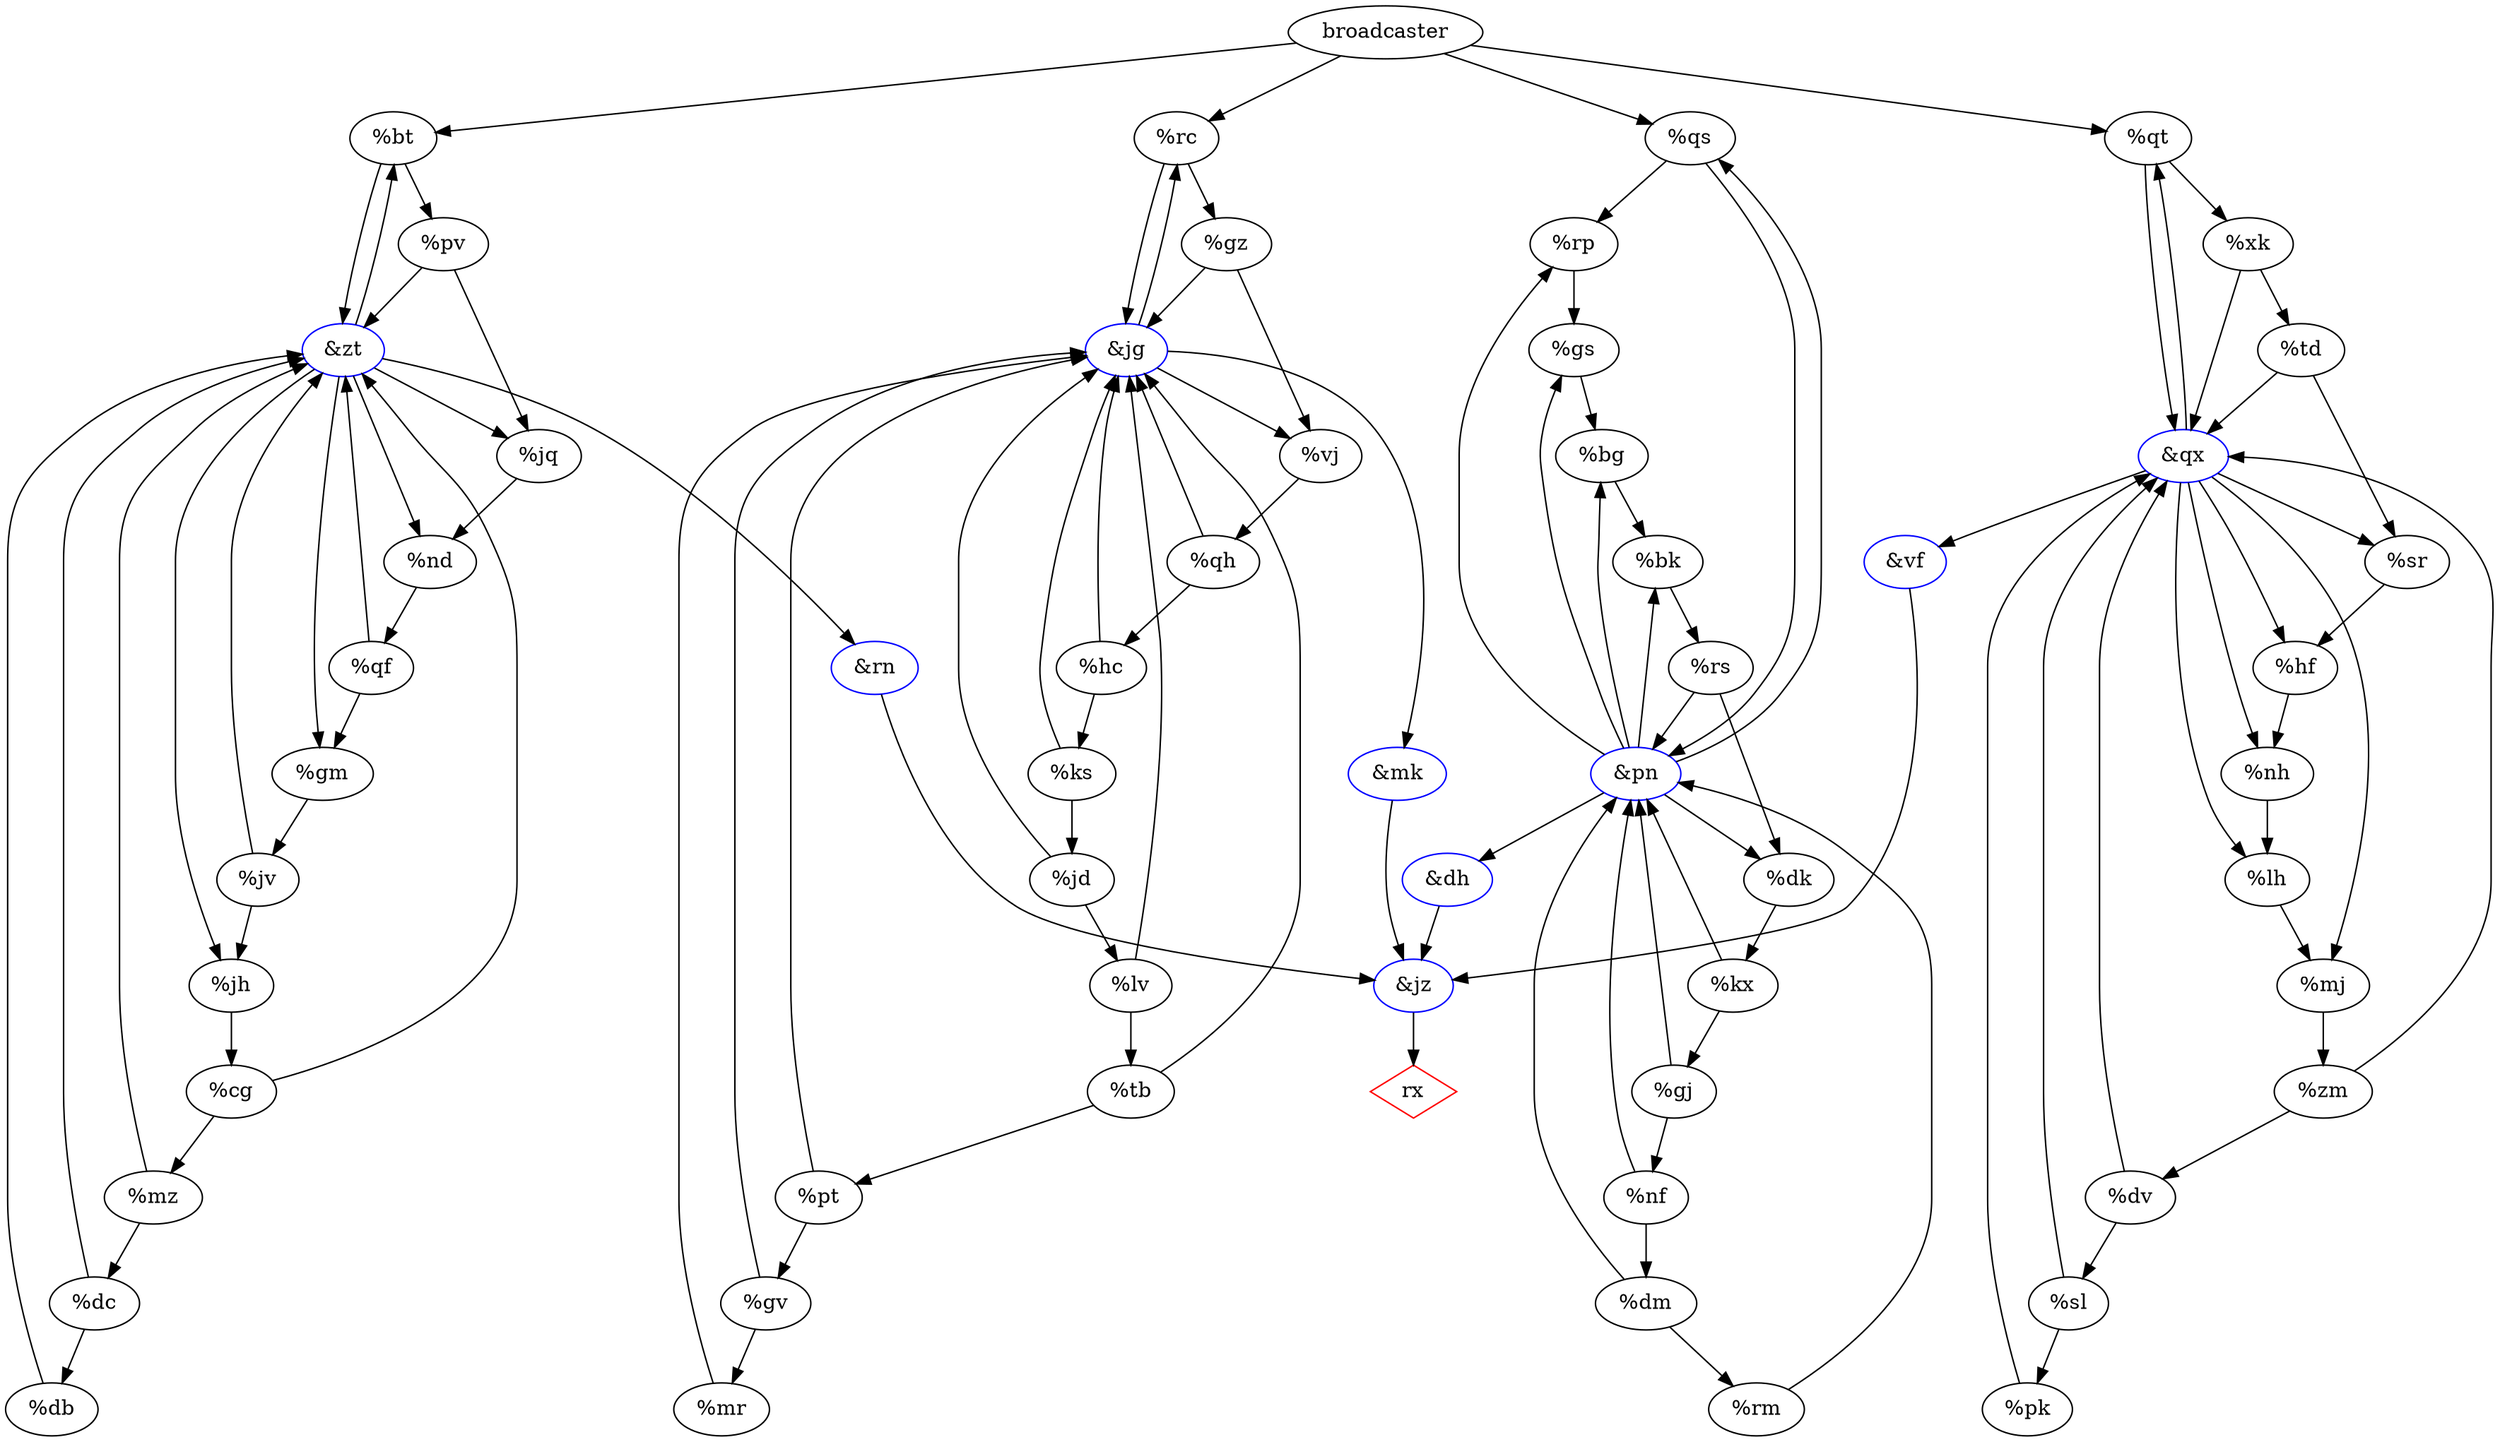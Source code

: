 digraph G {

  v0 [label="broadcaster"]
  v1 [label="%bt"]
  v2 [label="%rc"]
  v3 [label="%qs"]
  v4 [label="%qt"]
  v5 [label="%pv"]
  v6 [label="&zt",color="blue"]
  v7 [label="%gz"]
  v8 [label="&jg",color="blue"]
  v9 [label="%rp"]
  v10 [label="&pn",color="blue"]
  v11 [label="&qx",color="blue"]
  v12 [label="%xk"]
  v13 [label="%jq"]
  v14 [label="&rn",color="blue"]
  v15 [label="%nd"]
  v16 [label="%jh"]
  v17 [label="%gm"]
  v18 [label="%vj"]
  v19 [label="&mk",color="blue"]
  v20 [label="%gs"]
  v21 [label="&dh",color="blue"]
  v22 [label="%dk"]
  v23 [label="%bg"]
  v24 [label="%bk"]
  v25 [label="%lh"]
  v26 [label="&vf",color="blue"]
  v27 [label="%hf"]
  v28 [label="%nh"]
  v29 [label="%sr"]
  v30 [label="%mj"]
  v31 [label="%td"]
  v32 [label="&jz",color="blue"]
  v33 [label="%qf"]
  v34 [label="%cg"]
  v35 [label="%jv"]
  v36 [label="%qh"]
  v37 [label="%kx"]
  v38 [label="%rs"]
  v39 [label="%zm"]
  v40 [label="rx",color="red",shape="diamond"]
  v41 [label="%mz"]
  v42 [label="%hc"]
  v43 [label="%gj"]
  v44 [label="%dv"]
  v45 [label="%dc"]
  v46 [label="%ks"]
  v47 [label="%nf"]
  v48 [label="%sl"]
  v49 [label="%db"]
  v50 [label="%jd"]
  v51 [label="%dm"]
  v52 [label="%pk"]
  v53 [label="%lv"]
  v54 [label="%rm"]
  v55 [label="%tb"]
  v56 [label="%pt"]
  v57 [label="%gv"]
  v58 [label="%mr"]

  v0 -> v1
  v0 -> v2
  v0 -> v3
  v0 -> v4
  v1 -> v5
  v1 -> v6
  v2 -> v7
  v2 -> v8
  v3 -> v9
  v3 -> v10
  v4 -> v11
  v4 -> v12
  v5 -> v13
  v5 -> v6
  v6 -> v13
  v6 -> v14
  v6 -> v15
  v6 -> v1
  v6 -> v16
  v6 -> v17
  v7 -> v18
  v7 -> v8
  v8 -> v2
  v8 -> v19
  v8 -> v18
  v9 -> v20
  v10 -> v21
  v10 -> v22
  v10 -> v23
  v10 -> v3
  v10 -> v9
  v10 -> v24
  v10 -> v20
  v11 -> v25
  v11 -> v26
  v11 -> v27
  v11 -> v28
  v11 -> v29
  v11 -> v30
  v11 -> v4
  v12 -> v31
  v12 -> v11
  v13 -> v15
  v14 -> v32
  v15 -> v33
  v16 -> v34
  v17 -> v35
  v18 -> v36
  v19 -> v32
  v20 -> v23
  v21 -> v32
  v22 -> v37
  v23 -> v24
  v24 -> v38
  v25 -> v30
  v26 -> v32
  v27 -> v28
  v28 -> v25
  v29 -> v27
  v30 -> v39
  v31 -> v29
  v31 -> v11
  v32 -> v40
  v33 -> v17
  v33 -> v6
  v34 -> v41
  v34 -> v6
  v35 -> v16
  v35 -> v6
  v36 -> v42
  v36 -> v8
  v37 -> v10
  v37 -> v43
  v38 -> v10
  v38 -> v22
  v39 -> v44
  v39 -> v11
  v41 -> v45
  v41 -> v6
  v42 -> v8
  v42 -> v46
  v43 -> v10
  v43 -> v47
  v44 -> v48
  v44 -> v11
  v45 -> v6
  v45 -> v49
  v46 -> v8
  v46 -> v50
  v47 -> v51
  v47 -> v10
  v48 -> v52
  v48 -> v11
  v49 -> v6
  v50 -> v53
  v50 -> v8
  v51 -> v54
  v51 -> v10
  v52 -> v11
  v53 -> v55
  v53 -> v8
  v54 -> v10
  v55 -> v56
  v55 -> v8
  v56 -> v57
  v56 -> v8
  v57 -> v8
  v57 -> v58
  v58 -> v8

}